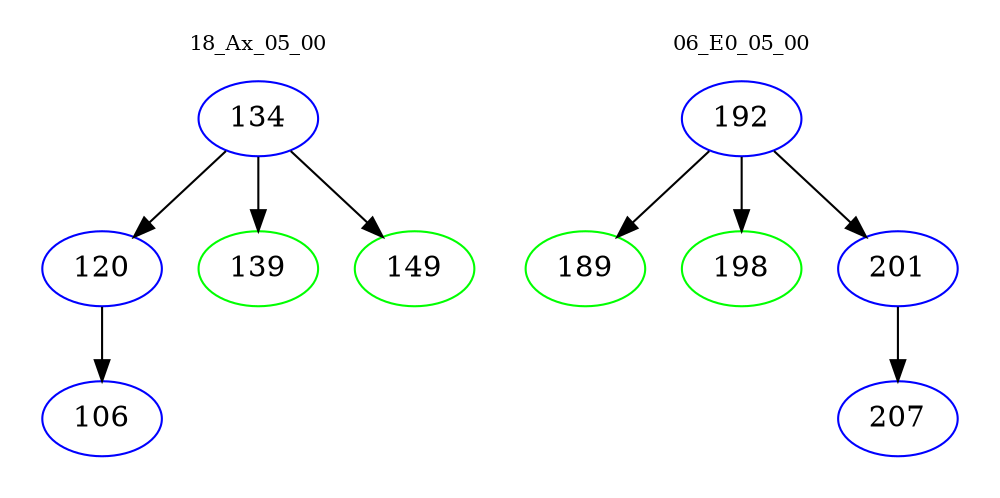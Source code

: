digraph{
subgraph cluster_0 {
color = white
label = "18_Ax_05_00";
fontsize=10;
T0_134 [label="134", color="blue"]
T0_134 -> T0_120 [color="black"]
T0_120 [label="120", color="blue"]
T0_120 -> T0_106 [color="black"]
T0_106 [label="106", color="blue"]
T0_134 -> T0_139 [color="black"]
T0_139 [label="139", color="green"]
T0_134 -> T0_149 [color="black"]
T0_149 [label="149", color="green"]
}
subgraph cluster_1 {
color = white
label = "06_E0_05_00";
fontsize=10;
T1_192 [label="192", color="blue"]
T1_192 -> T1_189 [color="black"]
T1_189 [label="189", color="green"]
T1_192 -> T1_198 [color="black"]
T1_198 [label="198", color="green"]
T1_192 -> T1_201 [color="black"]
T1_201 [label="201", color="blue"]
T1_201 -> T1_207 [color="black"]
T1_207 [label="207", color="blue"]
}
}
